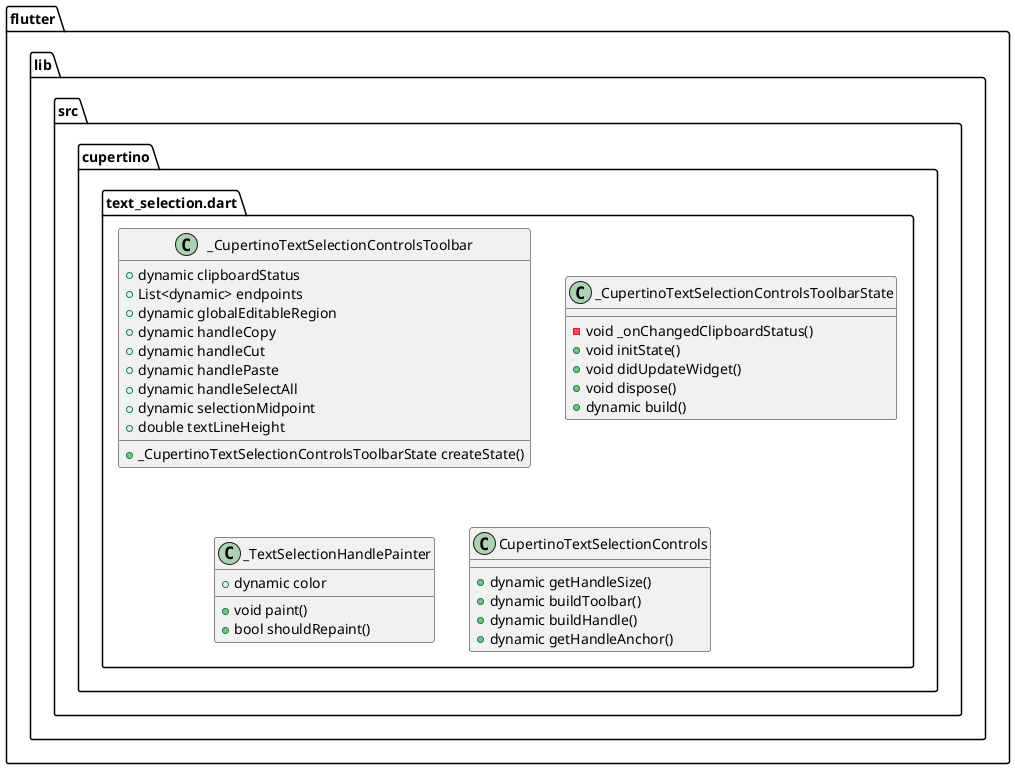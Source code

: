 @startuml
set namespaceSeparator ::

class "flutter::lib::src::cupertino::text_selection.dart::_CupertinoTextSelectionControlsToolbar" {
  +dynamic clipboardStatus
  +List<dynamic> endpoints
  +dynamic globalEditableRegion
  +dynamic handleCopy
  +dynamic handleCut
  +dynamic handlePaste
  +dynamic handleSelectAll
  +dynamic selectionMidpoint
  +double textLineHeight
  +_CupertinoTextSelectionControlsToolbarState createState()
}

class "flutter::lib::src::cupertino::text_selection.dart::_CupertinoTextSelectionControlsToolbarState" {
  -void _onChangedClipboardStatus()
  +void initState()
  +void didUpdateWidget()
  +void dispose()
  +dynamic build()
}

class "flutter::lib::src::cupertino::text_selection.dart::_TextSelectionHandlePainter" {
  +dynamic color
  +void paint()
  +bool shouldRepaint()
}

class "flutter::lib::src::cupertino::text_selection.dart::CupertinoTextSelectionControls" {
  +dynamic getHandleSize()
  +dynamic buildToolbar()
  +dynamic buildHandle()
  +dynamic getHandleAnchor()
}


@enduml